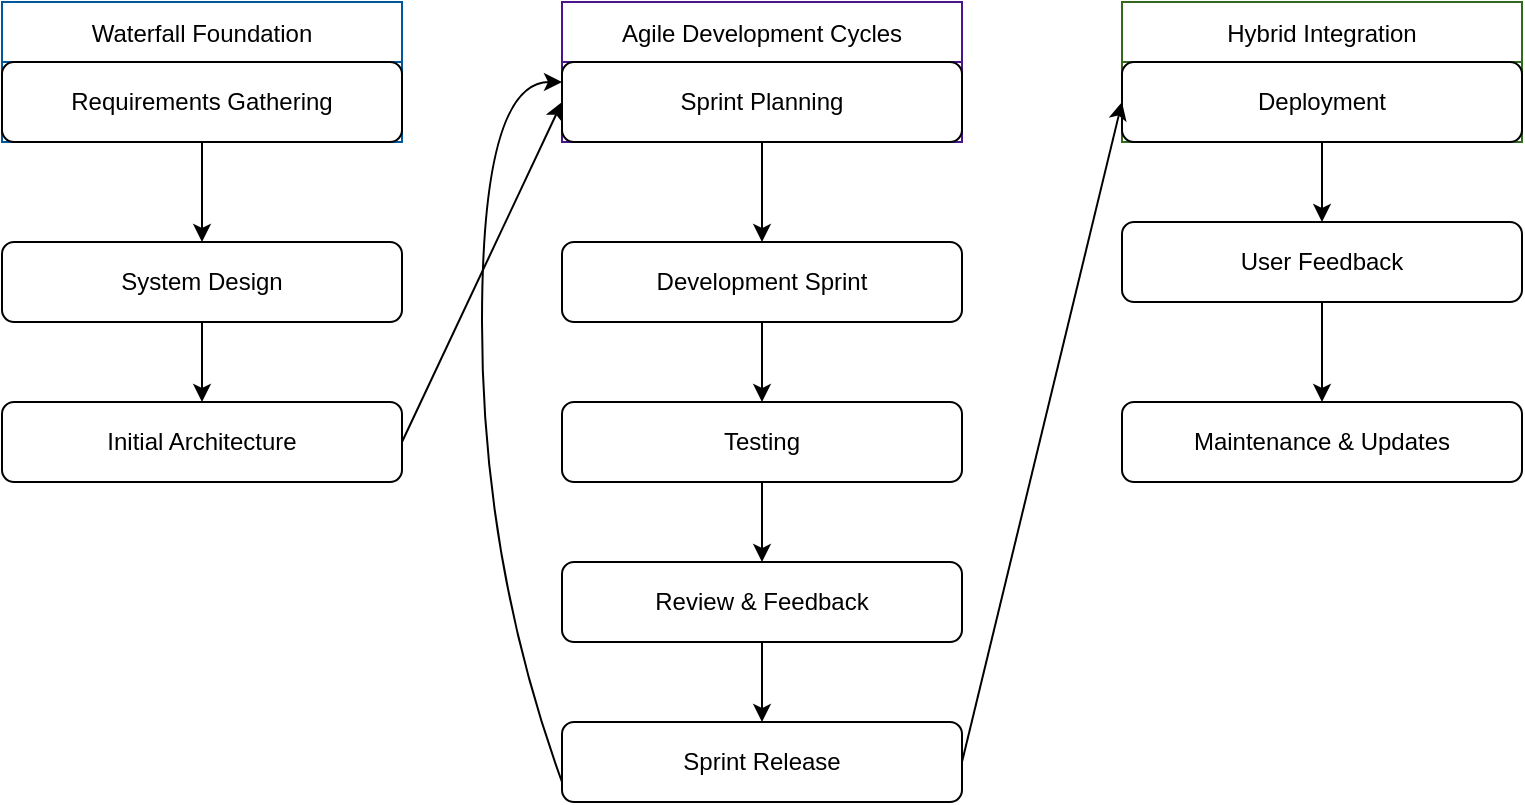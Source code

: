 <mxfile>
    <diagram id="tt3WI723LOkfGAT_qDSz" name="Page-1">
        <mxGraphModel dx="669" dy="559" grid="1" gridSize="10" guides="1" tooltips="1" connect="1" arrows="1" fold="1" page="1" pageScale="1" pageWidth="827" pageHeight="1169" background="#ffffff" math="0" shadow="0">
            <root>
                <mxCell id="0"/>
                <mxCell id="1" parent="0"/>
                <mxCell id="2" value="Waterfall Foundation" style="swimlane;fontStyle=0;childLayout=stackLayout;horizontal=1;startSize=30;horizontalStack=0;resizeParent=1;resizeParentMax=0;resizeLast=0;collapsible=1;marginBottom=0;fillColor=#FFFFFF;strokeColor=#01579b;fontColor=#000000;" parent="1" vertex="1">
                    <mxGeometry x="40" y="40" width="200" height="70" as="geometry"/>
                </mxCell>
                <mxCell id="3" value="Requirements Gathering" style="rounded=1;whiteSpace=wrap;html=1;fillColor=#ffffff;strokeColor=#000000;fontColor=#000000;" parent="2" vertex="1">
                    <mxGeometry y="30" width="200" height="40" as="geometry"/>
                </mxCell>
                <mxCell id="6" value="Agile Development Cycles" style="swimlane;fontStyle=0;childLayout=stackLayout;horizontal=1;startSize=30;horizontalStack=0;resizeParent=1;resizeParentMax=0;resizeLast=0;collapsible=1;marginBottom=0;fillColor=#FFFFFF;strokeColor=#4a148c;fontColor=#000000;" parent="1" vertex="1">
                    <mxGeometry x="320" y="40" width="200" height="70" as="geometry">
                        <mxRectangle x="320" y="40" width="180" height="30" as="alternateBounds"/>
                    </mxGeometry>
                </mxCell>
                <mxCell id="7" value="Sprint Planning" style="rounded=1;whiteSpace=wrap;html=1;fillColor=#ffffff;strokeColor=#000000;fontColor=#000000;" parent="6" vertex="1">
                    <mxGeometry y="30" width="200" height="40" as="geometry"/>
                </mxCell>
                <mxCell id="12" value="Hybrid Integration" style="swimlane;fontStyle=0;childLayout=stackLayout;horizontal=1;startSize=30;horizontalStack=0;resizeParent=1;resizeParentMax=0;resizeLast=0;collapsible=1;marginBottom=0;fillColor=#FFFFFF;strokeColor=#33691e;fontColor=#000000;" parent="1" vertex="1">
                    <mxGeometry x="600" y="40" width="200" height="70" as="geometry"/>
                </mxCell>
                <mxCell id="13" value="Deployment" style="rounded=1;whiteSpace=wrap;html=1;fillColor=#ffffff;strokeColor=#000000;fontColor=#000000;" parent="12" vertex="1">
                    <mxGeometry y="30" width="200" height="40" as="geometry"/>
                </mxCell>
                <mxCell id="16" value="" style="endArrow=classic;html=1;exitX=0.5;exitY=1;entryX=0.5;entryY=0;fontColor=#000000;" parent="1" source="3" target="4" edge="1">
                    <mxGeometry relative="1" as="geometry"/>
                </mxCell>
                <mxCell id="17" value="" style="endArrow=classic;html=1;exitX=0.5;exitY=1;entryX=0.5;entryY=0;fontColor=#000000;" parent="1" source="4" target="5" edge="1">
                    <mxGeometry relative="1" as="geometry"/>
                </mxCell>
                <mxCell id="18" value="" style="endArrow=classic;html=1;exitX=0.5;exitY=1;entryX=0.5;entryY=0;fontColor=#000000;" parent="1" source="7" target="8" edge="1">
                    <mxGeometry relative="1" as="geometry"/>
                </mxCell>
                <mxCell id="19" value="" style="endArrow=classic;html=1;exitX=0.5;exitY=1;entryX=0.5;entryY=0;fontColor=#000000;" parent="1" source="8" target="9" edge="1">
                    <mxGeometry relative="1" as="geometry"/>
                </mxCell>
                <mxCell id="20" value="" style="endArrow=classic;html=1;exitX=0.5;exitY=1;entryX=0.5;entryY=0;fontColor=#000000;" parent="1" source="9" target="10" edge="1">
                    <mxGeometry relative="1" as="geometry"/>
                </mxCell>
                <mxCell id="21" value="" style="endArrow=classic;html=1;exitX=0.5;exitY=1;entryX=0.5;entryY=0;fontColor=#000000;" parent="1" source="10" target="11" edge="1">
                    <mxGeometry relative="1" as="geometry"/>
                </mxCell>
                <mxCell id="22" value="" style="endArrow=classic;html=1;exitX=0.5;exitY=1;entryX=0.5;entryY=0;fontColor=#000000;" parent="1" source="13" target="14" edge="1">
                    <mxGeometry relative="1" as="geometry"/>
                </mxCell>
                <mxCell id="23" value="" style="endArrow=classic;html=1;exitX=0.5;exitY=1;entryX=0.5;entryY=0;fontColor=#000000;" parent="1" source="14" target="15" edge="1">
                    <mxGeometry relative="1" as="geometry"/>
                </mxCell>
                <mxCell id="24" value="" style="endArrow=classic;html=1;exitX=1;exitY=0.5;entryX=0;entryY=0.5;fontColor=#000000;" parent="1" source="5" target="7" edge="1">
                    <mxGeometry relative="1" as="geometry"/>
                </mxCell>
                <mxCell id="25" value="" style="endArrow=classic;html=1;exitX=1;exitY=0.5;entryX=0;entryY=0.5;fontColor=#000000;" parent="1" source="11" target="13" edge="1">
                    <mxGeometry relative="1" as="geometry"/>
                </mxCell>
                <mxCell id="26" value="" style="curved=1;endArrow=classic;html=1;exitX=0;exitY=0.75;entryX=0;entryY=0.25;fontColor=#000000;" parent="1" source="11" target="7" edge="1">
                    <mxGeometry relative="1" as="geometry">
                        <Array as="points">
                            <mxPoint x="280" y="320"/>
                            <mxPoint x="280" y="80"/>
                        </Array>
                    </mxGeometry>
                </mxCell>
                <mxCell id="11" value="Sprint Release" style="rounded=1;whiteSpace=wrap;html=1;fillColor=#ffffff;strokeColor=#000000;fontColor=#000000;" parent="1" vertex="1">
                    <mxGeometry x="320" y="400" width="200" height="40" as="geometry"/>
                </mxCell>
                <mxCell id="10" value="Review &amp;amp; Feedback" style="rounded=1;whiteSpace=wrap;html=1;fillColor=#ffffff;strokeColor=#000000;fontColor=#000000;" parent="1" vertex="1">
                    <mxGeometry x="320" y="320" width="200" height="40" as="geometry"/>
                </mxCell>
                <mxCell id="9" value="Testing" style="rounded=1;whiteSpace=wrap;html=1;fillColor=#ffffff;strokeColor=#000000;fontColor=#000000;" parent="1" vertex="1">
                    <mxGeometry x="320" y="240" width="200" height="40" as="geometry"/>
                </mxCell>
                <mxCell id="8" value="Development Sprint" style="rounded=1;whiteSpace=wrap;html=1;fillColor=#ffffff;strokeColor=#000000;fontColor=#000000;" parent="1" vertex="1">
                    <mxGeometry x="320" y="160" width="200" height="40" as="geometry"/>
                </mxCell>
                <mxCell id="5" value="Initial Architecture" style="rounded=1;whiteSpace=wrap;html=1;fillColor=#ffffff;strokeColor=#000000;fontColor=#000000;" parent="1" vertex="1">
                    <mxGeometry x="40" y="240" width="200" height="40" as="geometry"/>
                </mxCell>
                <mxCell id="4" value="System Design" style="rounded=1;whiteSpace=wrap;html=1;fillColor=#ffffff;strokeColor=#000000;fontColor=#000000;" parent="1" vertex="1">
                    <mxGeometry x="40" y="160" width="200" height="40" as="geometry"/>
                </mxCell>
                <mxCell id="15" value="Maintenance &amp;amp; Updates" style="rounded=1;whiteSpace=wrap;html=1;fillColor=#ffffff;strokeColor=#000000;fontColor=#000000;" parent="1" vertex="1">
                    <mxGeometry x="600" y="240" width="200" height="40" as="geometry"/>
                </mxCell>
                <mxCell id="14" value="User Feedback" style="rounded=1;whiteSpace=wrap;html=1;fillColor=#ffffff;strokeColor=#000000;fontColor=#000000;" parent="1" vertex="1">
                    <mxGeometry x="600" y="150" width="200" height="40" as="geometry"/>
                </mxCell>
            </root>
        </mxGraphModel>
    </diagram>
</mxfile>
